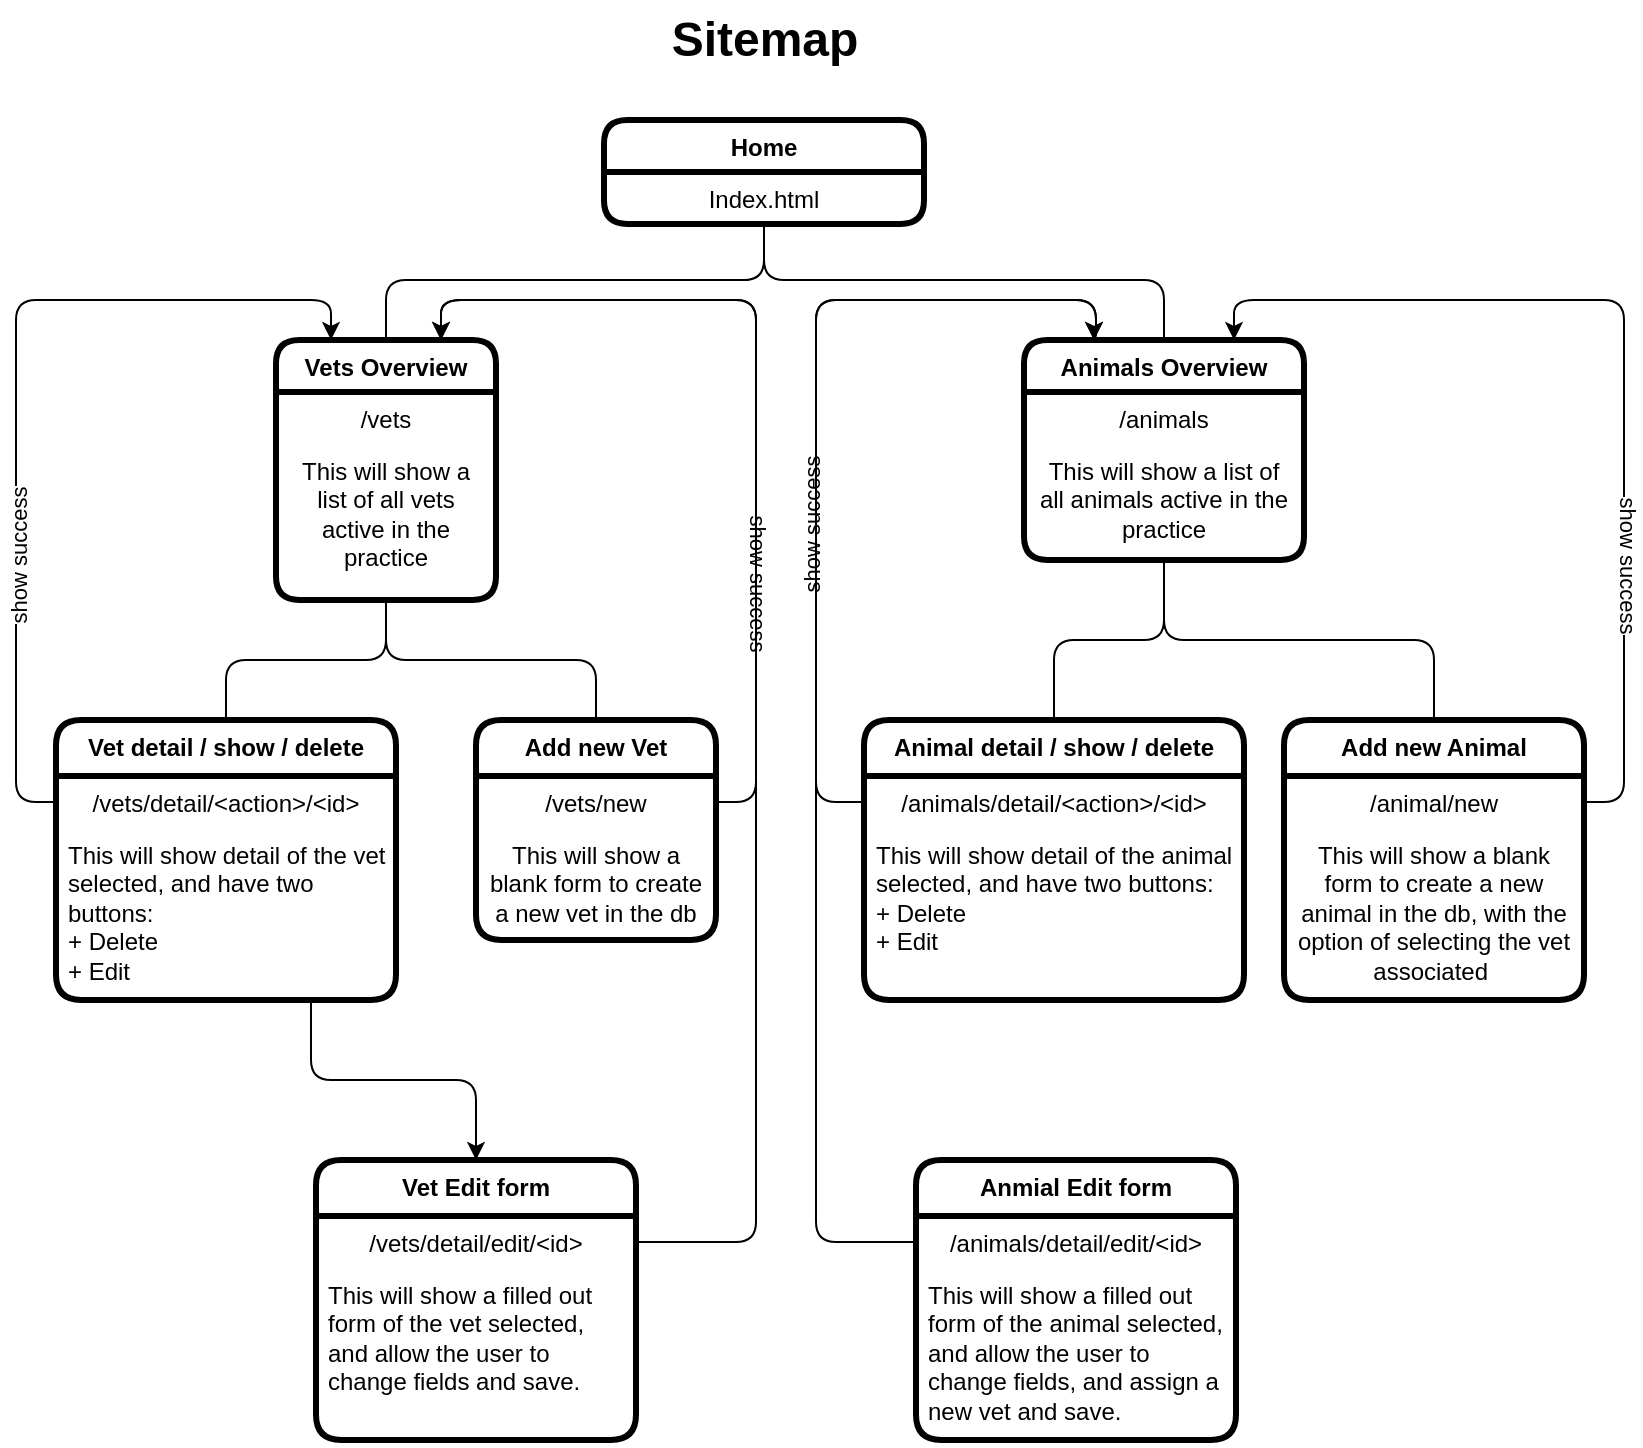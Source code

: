 <mxfile version="13.9.9" type="device"><diagram id="gVv5Mo8erHYCfnPW4jYv" name="Page-1"><mxGraphModel dx="788" dy="560" grid="1" gridSize="10" guides="1" tooltips="1" connect="1" arrows="1" fold="1" page="1" pageScale="1" pageWidth="827" pageHeight="1169" math="0" shadow="0"><root><mxCell id="0"/><mxCell id="1" parent="0"/><mxCell id="zZ2V0HW1EaTN5tu-38lt-8" value="" style="text;html=1;strokeColor=none;fillColor=none;align=center;verticalAlign=middle;whiteSpace=wrap;rounded=0;movable=0;resizable=0;rotatable=0;deletable=0;editable=0;connectable=0;" parent="1" vertex="1"><mxGeometry x="250" y="145" width="40" height="20" as="geometry"/></mxCell><mxCell id="zZ2V0HW1EaTN5tu-38lt-100" style="edgeStyle=orthogonalEdgeStyle;rounded=1;orthogonalLoop=1;jettySize=auto;html=1;exitX=0.5;exitY=1;exitDx=0;exitDy=0;entryX=0.5;entryY=0;entryDx=0;entryDy=0;strokeColor=#000000;endArrow=none;endFill=0;" parent="1" source="zZ2V0HW1EaTN5tu-38lt-34" target="zZ2V0HW1EaTN5tu-38lt-90" edge="1"><mxGeometry relative="1" as="geometry"/></mxCell><mxCell id="zZ2V0HW1EaTN5tu-38lt-101" style="edgeStyle=orthogonalEdgeStyle;rounded=1;orthogonalLoop=1;jettySize=auto;html=1;exitX=0.5;exitY=1;exitDx=0;exitDy=0;entryX=0.5;entryY=0;entryDx=0;entryDy=0;strokeColor=#000000;endArrow=none;endFill=0;" parent="1" source="zZ2V0HW1EaTN5tu-38lt-34" target="zZ2V0HW1EaTN5tu-38lt-92" edge="1"><mxGeometry relative="1" as="geometry"/></mxCell><mxCell id="zZ2V0HW1EaTN5tu-38lt-34" value="Animals Overview" style="swimlane;fontStyle=1;align=center;verticalAlign=top;childLayout=stackLayout;horizontal=1;startSize=26;horizontalStack=0;resizeParent=1;resizeParentMax=0;resizeLast=0;collapsible=1;marginBottom=0;dropTarget=1;rounded=1;glass=0;shadow=0;sketch=0;strokeWidth=3;" parent="1" vertex="1"><mxGeometry x="544" y="180" width="140" height="110" as="geometry"/></mxCell><mxCell id="zZ2V0HW1EaTN5tu-38lt-35" value="/animals" style="text;strokeColor=none;fillColor=none;align=center;verticalAlign=top;spacingLeft=4;spacingRight=4;overflow=hidden;rotatable=0;points=[[0,0.5],[1,0.5]];portConstraint=eastwest;" parent="zZ2V0HW1EaTN5tu-38lt-34" vertex="1"><mxGeometry y="26" width="140" height="26" as="geometry"/></mxCell><mxCell id="zZ2V0HW1EaTN5tu-38lt-99" value="This will show a list of all animals active in the practice" style="text;strokeColor=none;fillColor=none;align=center;verticalAlign=top;spacingLeft=4;spacingRight=4;overflow=hidden;rotatable=0;points=[[0,0.5],[1,0.5]];portConstraint=eastwest;whiteSpace=wrap;" parent="zZ2V0HW1EaTN5tu-38lt-34" vertex="1"><mxGeometry y="52" width="140" height="58" as="geometry"/></mxCell><mxCell id="zZ2V0HW1EaTN5tu-38lt-87" style="edgeStyle=orthogonalEdgeStyle;rounded=1;orthogonalLoop=1;jettySize=auto;html=1;exitX=0.5;exitY=1;exitDx=0;exitDy=0;entryX=0.5;entryY=0;entryDx=0;entryDy=0;strokeColor=#000000;endArrow=none;endFill=0;" parent="1" source="zZ2V0HW1EaTN5tu-38lt-36" target="zZ2V0HW1EaTN5tu-38lt-79" edge="1"><mxGeometry relative="1" as="geometry"/></mxCell><mxCell id="zZ2V0HW1EaTN5tu-38lt-88" style="edgeStyle=orthogonalEdgeStyle;rounded=1;orthogonalLoop=1;jettySize=auto;html=1;exitX=0.5;exitY=1;exitDx=0;exitDy=0;entryX=0.5;entryY=0;entryDx=0;entryDy=0;strokeColor=#000000;endArrow=none;endFill=0;" parent="1" source="zZ2V0HW1EaTN5tu-38lt-36" target="zZ2V0HW1EaTN5tu-38lt-81" edge="1"><mxGeometry relative="1" as="geometry"/></mxCell><mxCell id="zZ2V0HW1EaTN5tu-38lt-36" value="Vets Overview" style="swimlane;fontStyle=1;align=center;verticalAlign=top;childLayout=stackLayout;horizontal=1;startSize=26;horizontalStack=0;resizeParent=1;resizeParentMax=0;resizeLast=0;collapsible=1;marginBottom=0;dropTarget=1;rounded=1;glass=0;shadow=0;sketch=0;strokeWidth=3;" parent="1" vertex="1"><mxGeometry x="170" y="180" width="110" height="130" as="geometry"/></mxCell><mxCell id="zZ2V0HW1EaTN5tu-38lt-37" value="/vets" style="text;strokeColor=none;fillColor=none;align=center;verticalAlign=top;spacingLeft=4;spacingRight=4;overflow=hidden;rotatable=0;points=[[0,0.5],[1,0.5]];portConstraint=eastwest;" parent="zZ2V0HW1EaTN5tu-38lt-36" vertex="1"><mxGeometry y="26" width="110" height="26" as="geometry"/></mxCell><mxCell id="zZ2V0HW1EaTN5tu-38lt-98" value="This will show a list of all vets active in the practice" style="text;strokeColor=none;fillColor=none;align=center;verticalAlign=top;spacingLeft=4;spacingRight=4;overflow=hidden;rotatable=0;points=[[0,0.5],[1,0.5]];portConstraint=eastwest;whiteSpace=wrap;" parent="zZ2V0HW1EaTN5tu-38lt-36" vertex="1"><mxGeometry y="52" width="110" height="78" as="geometry"/></mxCell><mxCell id="sfFmG2mMCfOmfar2gEKv-7" style="edgeStyle=orthogonalEdgeStyle;orthogonalLoop=1;jettySize=auto;html=1;exitX=0.75;exitY=1;exitDx=0;exitDy=0;entryX=0.5;entryY=0;entryDx=0;entryDy=0;rounded=1;" edge="1" parent="1" source="zZ2V0HW1EaTN5tu-38lt-79" target="sfFmG2mMCfOmfar2gEKv-1"><mxGeometry relative="1" as="geometry"/></mxCell><mxCell id="zZ2V0HW1EaTN5tu-38lt-79" value="Vet detail / show / delete" style="swimlane;fontStyle=1;align=center;verticalAlign=top;childLayout=stackLayout;horizontal=1;startSize=28;horizontalStack=0;resizeParent=1;resizeParentMax=0;resizeLast=0;collapsible=1;marginBottom=0;dropTarget=1;rounded=1;glass=0;shadow=0;sketch=0;strokeWidth=3;autosize=1;" parent="1" vertex="1"><mxGeometry x="60" y="370" width="170" height="140" as="geometry"/></mxCell><mxCell id="zZ2V0HW1EaTN5tu-38lt-80" value="/vets/detail/&lt;action&gt;/&lt;id&gt;" style="text;strokeColor=none;fillColor=none;align=center;verticalAlign=top;spacingLeft=4;spacingRight=4;overflow=hidden;rotatable=0;points=[[0,0.5],[1,0.5]];portConstraint=eastwest;" parent="zZ2V0HW1EaTN5tu-38lt-79" vertex="1"><mxGeometry y="28" width="170" height="26" as="geometry"/></mxCell><mxCell id="zZ2V0HW1EaTN5tu-38lt-94" value="This will show detail of the vet selected, and have two buttons:&#10;+ Delete&#10;+ Edit" style="text;strokeColor=none;fillColor=none;align=left;verticalAlign=top;spacingLeft=4;spacingRight=4;overflow=hidden;rotatable=0;points=[[0,0.5],[1,0.5]];portConstraint=eastwest;whiteSpace=wrap;" parent="zZ2V0HW1EaTN5tu-38lt-79" vertex="1"><mxGeometry y="54" width="170" height="86" as="geometry"/></mxCell><mxCell id="sfFmG2mMCfOmfar2gEKv-1" value="Vet Edit form" style="swimlane;fontStyle=1;align=center;verticalAlign=top;childLayout=stackLayout;horizontal=1;startSize=28;horizontalStack=0;resizeParent=1;resizeParentMax=0;resizeLast=0;collapsible=1;marginBottom=0;dropTarget=1;rounded=1;glass=0;shadow=0;sketch=0;strokeWidth=3;autosize=1;" vertex="1" parent="1"><mxGeometry x="190" y="590" width="160" height="140" as="geometry"/></mxCell><mxCell id="sfFmG2mMCfOmfar2gEKv-2" value="/vets/detail/edit/&lt;id&gt;" style="text;strokeColor=none;fillColor=none;align=center;verticalAlign=top;spacingLeft=4;spacingRight=4;overflow=hidden;rotatable=0;points=[[0,0.5],[1,0.5]];portConstraint=eastwest;" vertex="1" parent="sfFmG2mMCfOmfar2gEKv-1"><mxGeometry y="28" width="160" height="26" as="geometry"/></mxCell><mxCell id="sfFmG2mMCfOmfar2gEKv-3" value="This will show a filled out form of the vet selected, and allow the user to change fields and save." style="text;strokeColor=none;fillColor=none;align=left;verticalAlign=top;spacingLeft=4;spacingRight=4;overflow=hidden;rotatable=0;points=[[0,0.5],[1,0.5]];portConstraint=eastwest;whiteSpace=wrap;" vertex="1" parent="sfFmG2mMCfOmfar2gEKv-1"><mxGeometry y="54" width="160" height="86" as="geometry"/></mxCell><mxCell id="sfFmG2mMCfOmfar2gEKv-4" value="Anmial Edit form" style="swimlane;fontStyle=1;align=center;verticalAlign=top;childLayout=stackLayout;horizontal=1;startSize=28;horizontalStack=0;resizeParent=1;resizeParentMax=0;resizeLast=0;collapsible=1;marginBottom=0;dropTarget=1;rounded=1;glass=0;shadow=0;sketch=0;strokeWidth=3;autosize=1;" vertex="1" parent="1"><mxGeometry x="490" y="590" width="160" height="140" as="geometry"/></mxCell><mxCell id="sfFmG2mMCfOmfar2gEKv-5" value="/animals/detail/edit/&lt;id&gt;" style="text;strokeColor=none;fillColor=none;align=center;verticalAlign=top;spacingLeft=4;spacingRight=4;overflow=hidden;rotatable=0;points=[[0,0.5],[1,0.5]];portConstraint=eastwest;" vertex="1" parent="sfFmG2mMCfOmfar2gEKv-4"><mxGeometry y="28" width="160" height="26" as="geometry"/></mxCell><mxCell id="sfFmG2mMCfOmfar2gEKv-6" value="This will show a filled out form of the animal selected, and allow the user to change fields, and assign a new vet and save." style="text;strokeColor=none;fillColor=none;align=left;verticalAlign=top;spacingLeft=4;spacingRight=4;overflow=hidden;rotatable=0;points=[[0,0.5],[1,0.5]];portConstraint=eastwest;whiteSpace=wrap;" vertex="1" parent="sfFmG2mMCfOmfar2gEKv-4"><mxGeometry y="54" width="160" height="86" as="geometry"/></mxCell><mxCell id="zZ2V0HW1EaTN5tu-38lt-81" value="Add new Vet" style="swimlane;fontStyle=1;align=center;verticalAlign=top;childLayout=stackLayout;horizontal=1;startSize=28;horizontalStack=0;resizeParent=1;resizeParentMax=0;resizeLast=0;collapsible=1;marginBottom=0;dropTarget=1;rounded=1;glass=0;shadow=0;sketch=0;strokeWidth=3;autosize=1;" parent="1" vertex="1"><mxGeometry x="270" y="370" width="120" height="110" as="geometry"/></mxCell><mxCell id="zZ2V0HW1EaTN5tu-38lt-82" value="/vets/new" style="text;strokeColor=none;fillColor=none;align=center;verticalAlign=top;spacingLeft=4;spacingRight=4;overflow=hidden;rotatable=0;points=[[0,0.5],[1,0.5]];portConstraint=eastwest;" parent="zZ2V0HW1EaTN5tu-38lt-81" vertex="1"><mxGeometry y="28" width="120" height="26" as="geometry"/></mxCell><mxCell id="zZ2V0HW1EaTN5tu-38lt-96" value="This will show a blank form to create a new vet in the db" style="text;strokeColor=none;fillColor=none;align=center;verticalAlign=top;spacingLeft=4;spacingRight=4;overflow=hidden;rotatable=0;points=[[0,0.5],[1,0.5]];portConstraint=eastwest;whiteSpace=wrap;" parent="zZ2V0HW1EaTN5tu-38lt-81" vertex="1"><mxGeometry y="54" width="120" height="56" as="geometry"/></mxCell><mxCell id="zZ2V0HW1EaTN5tu-38lt-77" style="edgeStyle=orthogonalEdgeStyle;rounded=1;orthogonalLoop=1;jettySize=auto;html=1;exitX=0.5;exitY=1;exitDx=0;exitDy=0;entryX=0.5;entryY=0;entryDx=0;entryDy=0;strokeColor=#000000;endArrow=none;endFill=0;" parent="1" source="zZ2V0HW1EaTN5tu-38lt-45" target="zZ2V0HW1EaTN5tu-38lt-36" edge="1"><mxGeometry relative="1" as="geometry"><Array as="points"><mxPoint x="414" y="150"/><mxPoint x="225" y="150"/></Array></mxGeometry></mxCell><mxCell id="zZ2V0HW1EaTN5tu-38lt-78" style="edgeStyle=orthogonalEdgeStyle;rounded=1;orthogonalLoop=1;jettySize=auto;html=1;exitX=0.5;exitY=1;exitDx=0;exitDy=0;strokeColor=#000000;endArrow=none;endFill=0;" parent="1" source="zZ2V0HW1EaTN5tu-38lt-45" target="zZ2V0HW1EaTN5tu-38lt-34" edge="1"><mxGeometry relative="1" as="geometry"><Array as="points"><mxPoint x="414" y="150"/><mxPoint x="614" y="150"/></Array></mxGeometry></mxCell><mxCell id="zZ2V0HW1EaTN5tu-38lt-45" value="Home" style="swimlane;fontStyle=1;align=center;verticalAlign=top;childLayout=stackLayout;horizontal=1;startSize=26;horizontalStack=0;resizeParent=1;resizeParentMax=0;resizeLast=0;collapsible=1;marginBottom=0;dropTarget=1;rounded=1;glass=0;shadow=0;sketch=0;strokeWidth=3;" parent="1" vertex="1"><mxGeometry x="334" y="70" width="160" height="52" as="geometry"/></mxCell><mxCell id="zZ2V0HW1EaTN5tu-38lt-46" value="Index.html&#10;" style="text;strokeColor=none;fillColor=none;align=center;verticalAlign=top;spacingLeft=4;spacingRight=4;overflow=hidden;rotatable=0;points=[[0,0.5],[1,0.5]];portConstraint=eastwest;" parent="zZ2V0HW1EaTN5tu-38lt-45" vertex="1"><mxGeometry y="26" width="160" height="26" as="geometry"/></mxCell><mxCell id="zZ2V0HW1EaTN5tu-38lt-90" value="Animal detail / show / delete" style="swimlane;fontStyle=1;align=center;verticalAlign=top;childLayout=stackLayout;horizontal=1;startSize=28;horizontalStack=0;resizeParent=1;resizeParentMax=0;resizeLast=0;collapsible=1;marginBottom=0;dropTarget=1;rounded=1;glass=0;shadow=0;sketch=0;strokeWidth=3;autosize=1;" parent="1" vertex="1"><mxGeometry x="464" y="370" width="190" height="140" as="geometry"/></mxCell><mxCell id="zZ2V0HW1EaTN5tu-38lt-91" value="/animals/detail/&lt;action&gt;/&lt;id&gt;" style="text;strokeColor=none;fillColor=none;align=center;verticalAlign=top;spacingLeft=4;spacingRight=4;overflow=hidden;rotatable=0;points=[[0,0.5],[1,0.5]];portConstraint=eastwest;" parent="zZ2V0HW1EaTN5tu-38lt-90" vertex="1"><mxGeometry y="28" width="190" height="26" as="geometry"/></mxCell><mxCell id="zZ2V0HW1EaTN5tu-38lt-95" value="This will show detail of the animal selected, and have two buttons:&#10;+ Delete&#10;+ Edit" style="text;strokeColor=none;fillColor=none;align=left;verticalAlign=top;spacingLeft=4;spacingRight=4;overflow=hidden;rotatable=0;points=[[0,0.5],[1,0.5]];portConstraint=eastwest;whiteSpace=wrap;" parent="zZ2V0HW1EaTN5tu-38lt-90" vertex="1"><mxGeometry y="54" width="190" height="86" as="geometry"/></mxCell><mxCell id="zZ2V0HW1EaTN5tu-38lt-92" value="Add new Animal" style="swimlane;fontStyle=1;align=center;verticalAlign=top;childLayout=stackLayout;horizontal=1;startSize=28;horizontalStack=0;resizeParent=1;resizeParentMax=0;resizeLast=0;collapsible=1;marginBottom=0;dropTarget=1;rounded=1;glass=0;shadow=0;sketch=0;strokeWidth=3;autosize=1;" parent="1" vertex="1"><mxGeometry x="674" y="370" width="150" height="140" as="geometry"/></mxCell><mxCell id="zZ2V0HW1EaTN5tu-38lt-93" value="/animal/new" style="text;strokeColor=none;fillColor=none;align=center;verticalAlign=top;spacingLeft=4;spacingRight=4;overflow=hidden;rotatable=0;points=[[0,0.5],[1,0.5]];portConstraint=eastwest;" parent="zZ2V0HW1EaTN5tu-38lt-92" vertex="1"><mxGeometry y="28" width="150" height="26" as="geometry"/></mxCell><mxCell id="zZ2V0HW1EaTN5tu-38lt-97" value="This will show a blank form to create a new animal in the db, with the option of selecting the vet associated " style="text;strokeColor=none;fillColor=none;align=center;verticalAlign=top;spacingLeft=4;spacingRight=4;overflow=hidden;rotatable=0;points=[[0,0.5],[1,0.5]];portConstraint=eastwest;whiteSpace=wrap;" parent="zZ2V0HW1EaTN5tu-38lt-92" vertex="1"><mxGeometry y="54" width="150" height="86" as="geometry"/></mxCell><mxCell id="zZ2V0HW1EaTN5tu-38lt-103" value="Sitemap" style="text;strokeColor=none;fillColor=none;html=1;fontSize=24;fontStyle=1;verticalAlign=middle;align=center;rounded=1;shadow=0;glass=0;sketch=0;" parent="1" vertex="1"><mxGeometry x="364" y="10" width="100" height="40" as="geometry"/></mxCell><mxCell id="hjNES17hUJr1SbIA3gwC-1" style="edgeStyle=orthogonalEdgeStyle;rounded=1;orthogonalLoop=1;jettySize=auto;html=1;exitX=1;exitY=0.5;exitDx=0;exitDy=0;endArrow=classic;endFill=1;entryX=0.75;entryY=0;entryDx=0;entryDy=0;" parent="1" source="zZ2V0HW1EaTN5tu-38lt-82" target="zZ2V0HW1EaTN5tu-38lt-36" edge="1"><mxGeometry relative="1" as="geometry"><mxPoint x="300" y="190" as="targetPoint"/></mxGeometry></mxCell><mxCell id="hjNES17hUJr1SbIA3gwC-7" value="show success" style="edgeLabel;html=1;align=center;verticalAlign=middle;resizable=0;points=[];rotation=90;" parent="hjNES17hUJr1SbIA3gwC-1" vertex="1" connectable="0"><mxGeometry x="-0.42" y="-1" relative="1" as="geometry"><mxPoint as="offset"/></mxGeometry></mxCell><mxCell id="hjNES17hUJr1SbIA3gwC-2" style="edgeStyle=orthogonalEdgeStyle;rounded=1;orthogonalLoop=1;jettySize=auto;html=1;exitX=0;exitY=0.5;exitDx=0;exitDy=0;entryX=0.25;entryY=0;entryDx=0;entryDy=0;endArrow=classic;endFill=1;" parent="1" source="zZ2V0HW1EaTN5tu-38lt-80" target="zZ2V0HW1EaTN5tu-38lt-36" edge="1"><mxGeometry relative="1" as="geometry"/></mxCell><mxCell id="hjNES17hUJr1SbIA3gwC-6" value="show success" style="edgeLabel;html=1;align=center;verticalAlign=middle;resizable=0;points=[];rotation=270;" parent="hjNES17hUJr1SbIA3gwC-2" vertex="1" connectable="0"><mxGeometry x="-0.362" y="-1" relative="1" as="geometry"><mxPoint as="offset"/></mxGeometry></mxCell><mxCell id="hjNES17hUJr1SbIA3gwC-3" style="edgeStyle=orthogonalEdgeStyle;rounded=1;orthogonalLoop=1;jettySize=auto;html=1;exitX=0;exitY=0.5;exitDx=0;exitDy=0;entryX=0.25;entryY=0;entryDx=0;entryDy=0;endArrow=classic;endFill=1;" parent="1" source="zZ2V0HW1EaTN5tu-38lt-91" target="zZ2V0HW1EaTN5tu-38lt-34" edge="1"><mxGeometry relative="1" as="geometry"><Array as="points"><mxPoint x="440" y="411"/><mxPoint x="440" y="160"/><mxPoint x="580" y="160"/><mxPoint x="580" y="179"/><mxPoint x="579" y="179"/></Array></mxGeometry></mxCell><mxCell id="hjNES17hUJr1SbIA3gwC-5" value="show success" style="edgeLabel;html=1;align=center;verticalAlign=middle;resizable=0;points=[];direction=west;rotation=270;" parent="hjNES17hUJr1SbIA3gwC-3" vertex="1" connectable="0"><mxGeometry x="-0.254" y="2" relative="1" as="geometry"><mxPoint as="offset"/></mxGeometry></mxCell><mxCell id="hjNES17hUJr1SbIA3gwC-4" style="edgeStyle=orthogonalEdgeStyle;rounded=1;orthogonalLoop=1;jettySize=auto;html=1;exitX=1;exitY=0.5;exitDx=0;exitDy=0;entryX=0.75;entryY=0;entryDx=0;entryDy=0;endArrow=classic;endFill=1;" parent="1" source="zZ2V0HW1EaTN5tu-38lt-93" target="zZ2V0HW1EaTN5tu-38lt-34" edge="1"><mxGeometry relative="1" as="geometry"/></mxCell><mxCell id="hjNES17hUJr1SbIA3gwC-8" value="show success" style="edgeLabel;html=1;align=center;verticalAlign=middle;resizable=0;points=[];rotation=90;" parent="hjNES17hUJr1SbIA3gwC-4" vertex="1" connectable="0"><mxGeometry x="-0.428" y="-2" relative="1" as="geometry"><mxPoint as="offset"/></mxGeometry></mxCell><mxCell id="sfFmG2mMCfOmfar2gEKv-9" style="edgeStyle=orthogonalEdgeStyle;rounded=1;orthogonalLoop=1;jettySize=auto;html=1;exitX=1;exitY=0.5;exitDx=0;exitDy=0;entryX=0.75;entryY=0;entryDx=0;entryDy=0;" edge="1" parent="1" source="sfFmG2mMCfOmfar2gEKv-2" target="zZ2V0HW1EaTN5tu-38lt-36"><mxGeometry relative="1" as="geometry"><Array as="points"><mxPoint x="410" y="631"/><mxPoint x="410" y="160"/><mxPoint x="253" y="160"/></Array></mxGeometry></mxCell><mxCell id="sfFmG2mMCfOmfar2gEKv-10" style="edgeStyle=orthogonalEdgeStyle;rounded=1;orthogonalLoop=1;jettySize=auto;html=1;exitX=0;exitY=0.5;exitDx=0;exitDy=0;entryX=0.25;entryY=0;entryDx=0;entryDy=0;" edge="1" parent="1" source="sfFmG2mMCfOmfar2gEKv-5" target="zZ2V0HW1EaTN5tu-38lt-34"><mxGeometry relative="1" as="geometry"><mxPoint x="577" y="179" as="targetPoint"/><Array as="points"><mxPoint x="440" y="631"/><mxPoint x="440" y="160"/><mxPoint x="580" y="160"/><mxPoint x="580" y="179"/><mxPoint x="579" y="179"/></Array></mxGeometry></mxCell></root></mxGraphModel></diagram></mxfile>